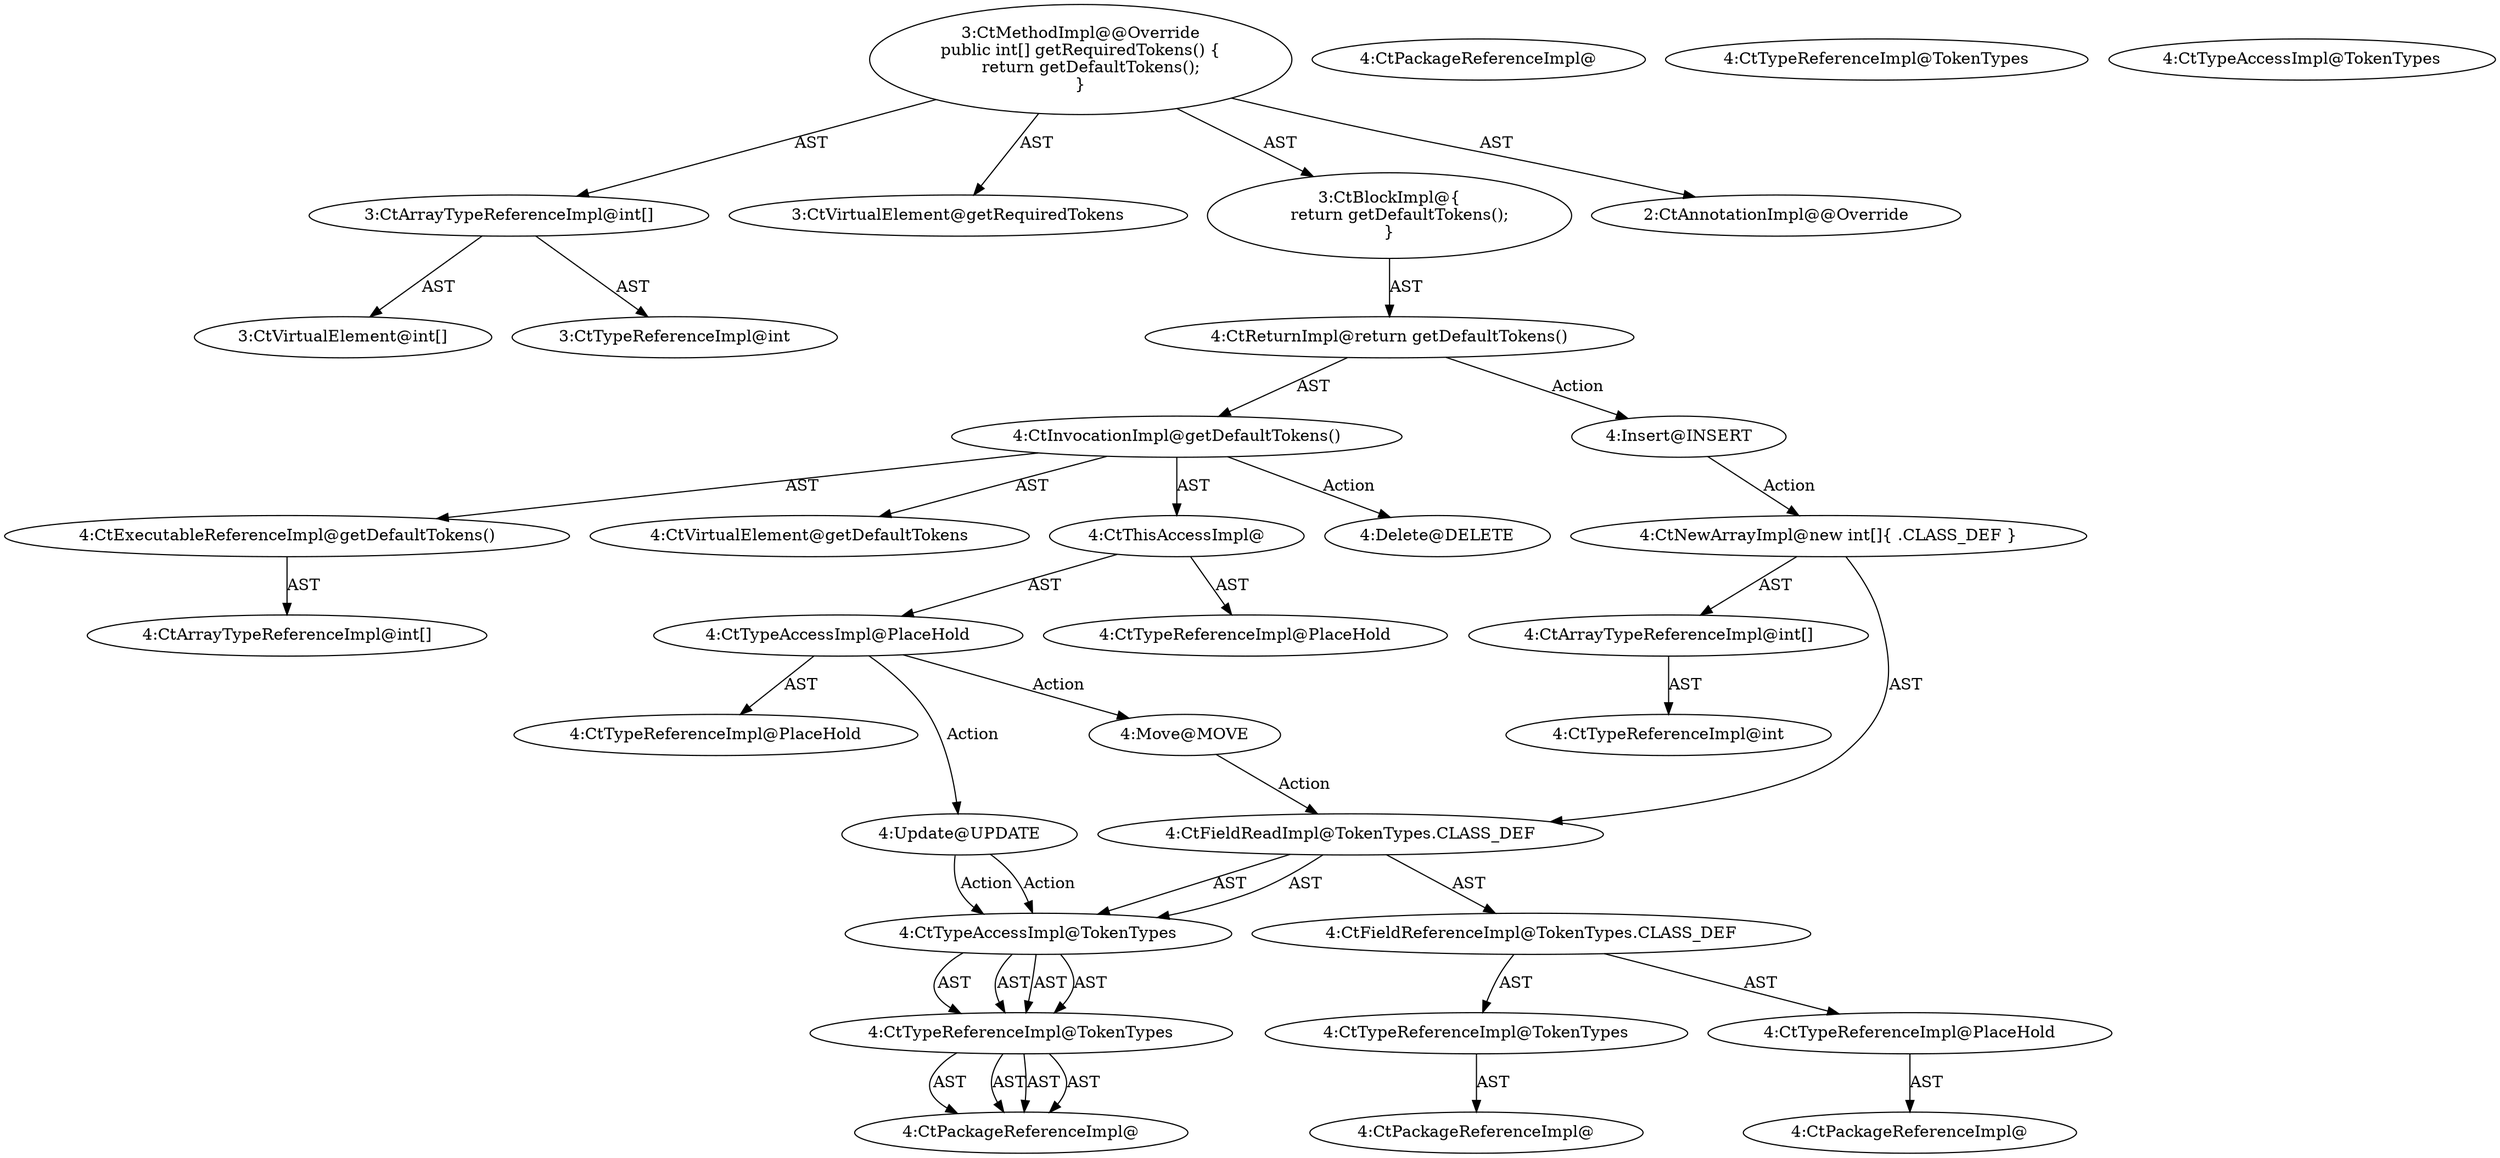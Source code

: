 digraph "getRequiredTokens#?" {
0 [label="3:CtVirtualElement@int[]" shape=ellipse]
1 [label="3:CtArrayTypeReferenceImpl@int[]" shape=ellipse]
2 [label="3:CtTypeReferenceImpl@int" shape=ellipse]
3 [label="3:CtVirtualElement@getRequiredTokens" shape=ellipse]
4 [label="4:CtExecutableReferenceImpl@getDefaultTokens()" shape=ellipse]
5 [label="4:CtArrayTypeReferenceImpl@int[]" shape=ellipse]
6 [label="4:CtVirtualElement@getDefaultTokens" shape=ellipse]
7 [label="4:CtTypeAccessImpl@PlaceHold" shape=ellipse]
8 [label="4:CtTypeReferenceImpl@PlaceHold" shape=ellipse]
9 [label="4:CtThisAccessImpl@" shape=ellipse]
10 [label="4:CtTypeReferenceImpl@PlaceHold" shape=ellipse]
11 [label="4:CtInvocationImpl@getDefaultTokens()" shape=ellipse]
12 [label="4:CtReturnImpl@return getDefaultTokens()" shape=ellipse]
13 [label="3:CtBlockImpl@\{
    return getDefaultTokens();
\}" shape=ellipse]
14 [label="3:CtMethodImpl@@Override
public int[] getRequiredTokens() \{
    return getDefaultTokens();
\}" shape=ellipse]
15 [label="2:CtAnnotationImpl@@Override" shape=ellipse]
16 [label="4:Update@UPDATE" shape=ellipse]
17 [label="4:CtPackageReferenceImpl@" shape=ellipse]
18 [label="4:CtTypeReferenceImpl@TokenTypes" shape=ellipse]
19 [label="4:CtTypeAccessImpl@TokenTypes" shape=ellipse]
20 [label="4:Delete@DELETE" shape=ellipse]
21 [label="4:Insert@INSERT" shape=ellipse]
22 [label="4:CtTypeReferenceImpl@int" shape=ellipse]
23 [label="4:CtArrayTypeReferenceImpl@int[]" shape=ellipse]
24 [label="4:CtPackageReferenceImpl@" shape=ellipse]
25 [label="4:CtTypeReferenceImpl@TokenTypes" shape=ellipse]
26 [label="4:CtTypeAccessImpl@TokenTypes" shape=ellipse]
27 [label="4:CtPackageReferenceImpl@" shape=ellipse]
28 [label="4:CtTypeReferenceImpl@TokenTypes" shape=ellipse]
29 [label="4:CtPackageReferenceImpl@" shape=ellipse]
30 [label="4:CtTypeReferenceImpl@PlaceHold" shape=ellipse]
31 [label="4:CtFieldReferenceImpl@TokenTypes.CLASS_DEF" shape=ellipse]
32 [label="4:CtFieldReadImpl@TokenTypes.CLASS_DEF" shape=ellipse]
33 [label="4:CtNewArrayImpl@new int[]\{ .CLASS_DEF \}" shape=ellipse]
34 [label="4:Move@MOVE" shape=ellipse]
1 -> 0 [label="AST"];
1 -> 2 [label="AST"];
4 -> 5 [label="AST"];
7 -> 8 [label="AST"];
7 -> 16 [label="Action"];
7 -> 34 [label="Action"];
9 -> 10 [label="AST"];
9 -> 7 [label="AST"];
11 -> 6 [label="AST"];
11 -> 9 [label="AST"];
11 -> 4 [label="AST"];
11 -> 20 [label="Action"];
12 -> 11 [label="AST"];
12 -> 21 [label="Action"];
13 -> 12 [label="AST"];
14 -> 3 [label="AST"];
14 -> 15 [label="AST"];
14 -> 1 [label="AST"];
14 -> 13 [label="AST"];
16 -> 26 [label="Action"];
16 -> 26 [label="Action"];
25 -> 24 [label="AST"];
25 -> 24 [label="AST"];
26 -> 25 [label="AST"];
26 -> 25 [label="AST"];
21 -> 33 [label="Action"];
23 -> 22 [label="AST"];
25 -> 24 [label="AST"];
25 -> 24 [label="AST"];
26 -> 25 [label="AST"];
26 -> 25 [label="AST"];
28 -> 27 [label="AST"];
30 -> 29 [label="AST"];
31 -> 28 [label="AST"];
31 -> 30 [label="AST"];
32 -> 26 [label="AST"];
32 -> 26 [label="AST"];
32 -> 31 [label="AST"];
33 -> 23 [label="AST"];
33 -> 32 [label="AST"];
34 -> 32 [label="Action"];
}